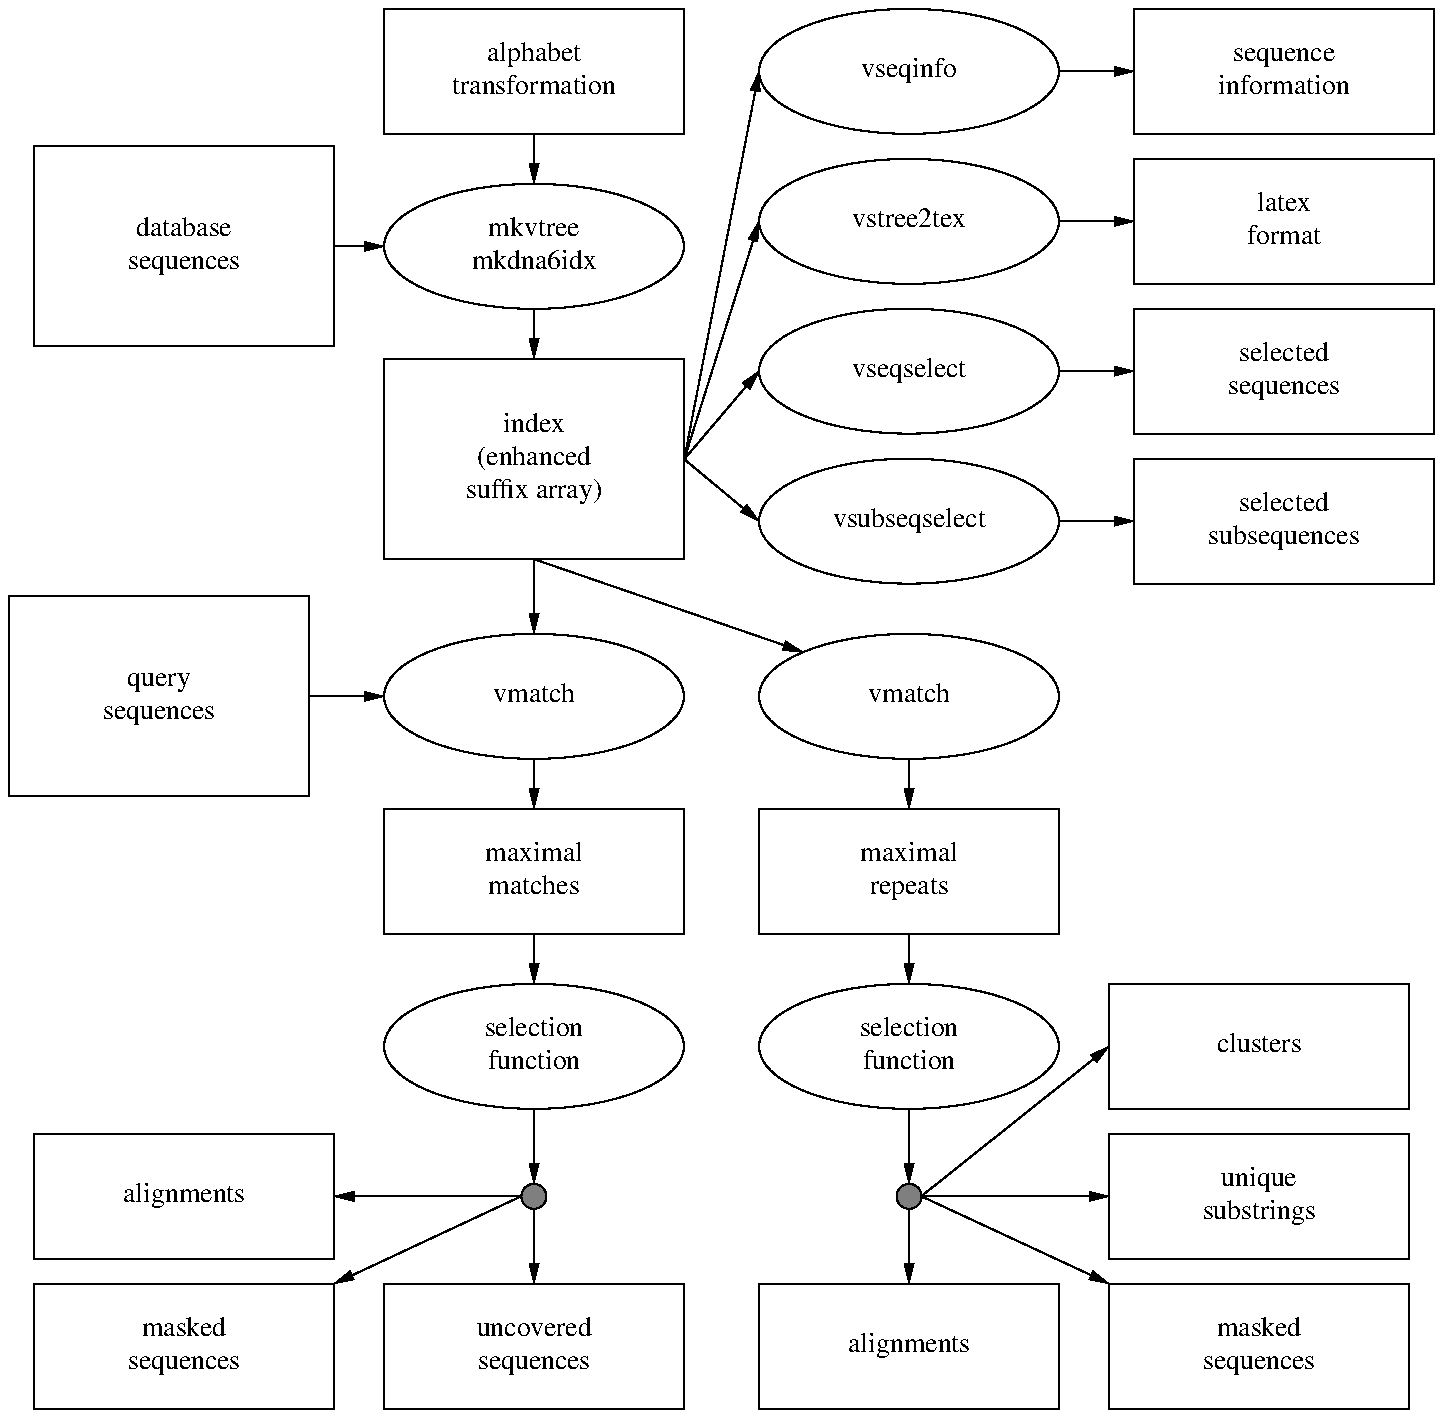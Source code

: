 .PS
define largebox {box ht 0.8 wid 1.2 $1}
define mediumbox {box ht 0.5 wid 1.2 $1}
define program {ellipse ht 0.5 wid 1.2 $1}
scale=0.8
Rms1:	mediumbox("masked" "sequences")
	move right 0.2 from right of Rms1

Rus1:	mediumbox("uncovered" "sequences")
	move up 0.1 from top of Rms1

Ral1:	mediumbox("alignments")

	move right 0.3 from right of Rus1

Ral2:	mediumbox("alignments")
	move right 0.2

Rms2:	mediumbox("masked" "sequences")
        move up 0.1 from top of Rms2

Rus2:	mediumbox("unique" "substrings") 
        move up 0.1 from top of Rus2

Rcl:    mediumbox("clusters") 

	arrow <- up 0.3 from top of Rus1

Rout1:	circle radius 0.05 fill
	arrow <- up 0.3 from top of Rout1

Sel1:	program("selection" "function")

	arrow <- up 0.3 from top of Ral2

Rout2:	circle radius 0.05 fill
	arrow <- up 0.3 from top of Rout2

Sel2:	program("selection" "function")
	arrow <- up 0.2 from top of Sel1

Mxm:	mediumbox("maximal" "matches")
	arrow <- up 0.2 from top of Sel2

Mxr:	mediumbox("maximal" "repeats")
	arrow <- up 0.2 from top of Mxm

Vm1:	program("vmatch")
	arrow <- up 0.3 from top of Vm1

Idx:	largebox("index" "(enhanced" "suffix array)")
	move up 0.2 from top of Mxr

Vm2:	program("vmatch")

	arrow <- from Mxr.n to Vm2.s

	move up 0.2 from top of Vm2

Vsss:	program("vsubseqselect")
	move up 0.1 from top of Vsss

Vss:	program("vseqselect")
	move up 0.1 from top of Vss

Vtx:	program("vstree2tex")
	move up 0.1 from top of Vtx

Vsi:	program("vseqinfo")
	move right 0.3 from right of Vsi

Rsi:	mediumbox("sequence" "information")
	move right 0.3 from right of Vtx

Rlf:	mediumbox("latex" "format")
	move right 0.3 from right of Vss

Rss:	mediumbox("selected" "sequences")
	move right 0.3 from right of Vsss

Rsss:	mediumbox("selected" "subsequences")
	arrow <- up 0.2 from top of Idx

Mkv:	program("mkvtree" "mkdna6idx")
	arrow <- 0.2 from top of Mkv

	mediumbox("alphabet" "transformation")
	arrow <- left 0.2 from left of Mkv

	largebox("database" "sequences")
	arrow <- left 0.3 from left of Vm1

	largebox("query" "sequences")

	arrow <- from Ral1.e to Rout1.w
	arrow <- from Rms1.ne to Rout1.w
	arrow <- from Rus2.w to Rout2.e
	arrow <- from Rms2.nw to Rout2.e
	arrow <- from Rcl.w to Rout2.e
	arrow <- from Vm2.nw to Idx.s
	arrow <- from Vsss.w to Idx.e
	arrow <- from Vss.w to Idx.e
	arrow <- from Vtx.w to Idx.e
	arrow <- from Vsi.w to Idx.e
	arrow <- from Rsi.w to Vsi.e
	arrow <- from Rlf.w to Vtx.e
	arrow <- from Rss.w to Vss.e
	arrow <- from Rsss.w to Vsss.e


.PE
